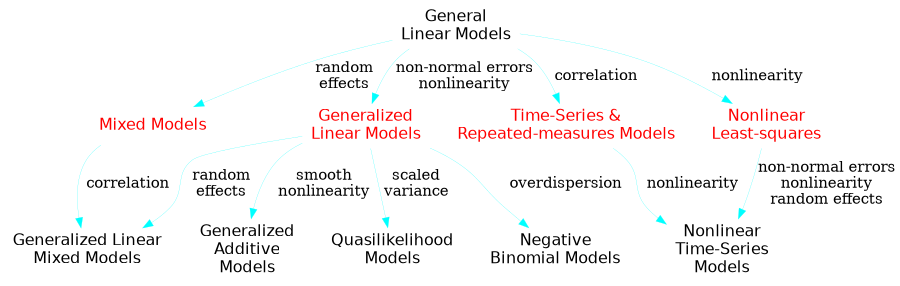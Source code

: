                     /* reg-models.dot, 13 Apr 20 */

digraph G {

   rankdir = TB;
   ranksep = 0.3;
   arrowsize=0.2;
   size = "6.0,6.0";
   edge [fontsize = 14, penwidth=0.2, color="cyan"];
   node [color = white, shape = plaintext, fontname="Helvetica", fontsize=15];

   general_linear_models -> generalized_linear_models[label="non-normal errors\nnonlinearity"] ;
   general_linear_models -> nonlinear_least_squares[label="nonlinearity"] ;
   general_linear_models -> mixed_models[label="random\neffects"] ;
   general_linear_models -> repeated_measures_models_time_series[label="correlation"] ;

   generalized_linear_models -> generalized_additive_models[label="smooth\nnonlinearity"] ;
   generalized_linear_models -> quasilikelihood_models[label="scaled\nvariance"] ;
   generalized_linear_models -> negative_binomial_models[label=" overdispersion"] ;
   generalized_linear_models -> generalized_linear_mixed_models[label="random\neffects"] ;

   repeated_measures_models_time_series -> nonlinear_time_series_models[label="nonlinearity"] ;

   mixed_models -> generalized_linear_mixed_models[label="correlation"] ;

   nonlinear_least_squares -> nonlinear_time_series_models[label="non-normal errors\nnonlinearity\nrandom effects"] ;

   { rank=same;
   rankdir = LR;

   generalized_additive_models[label="Generalized\nAdditive\nModels"] ;
   quasilikelihood_models[label="Quasilikelihood\nModels"] ;
   negative_binomial_models[label="Negative\nBinomial Models"] ;
   generalized_linear_mixed_models[label="Generalized Linear\nMixed Models"] ;
   }

   { /* rank=same;
   rankdir = TB; */

   repeated_measures_models_time_series[label="Time-Series \&\nRepeated-measures Models", fontcolor="red"] ;
   mixed_models[label="Mixed Models", fontcolor="red"] ;
   nonlinear_time_series_models[label="Nonlinear\nTime-Series\nModels"] ;
   }


   general_linear_models[label="General\nLinear Models"] ;

   generalized_linear_models[label="Generalized\nLinear Models", fontcolor="red"] ;

   nonlinear_least_squares[label="Nonlinear\nLeast-squares", fontcolor="red"] ;

}

